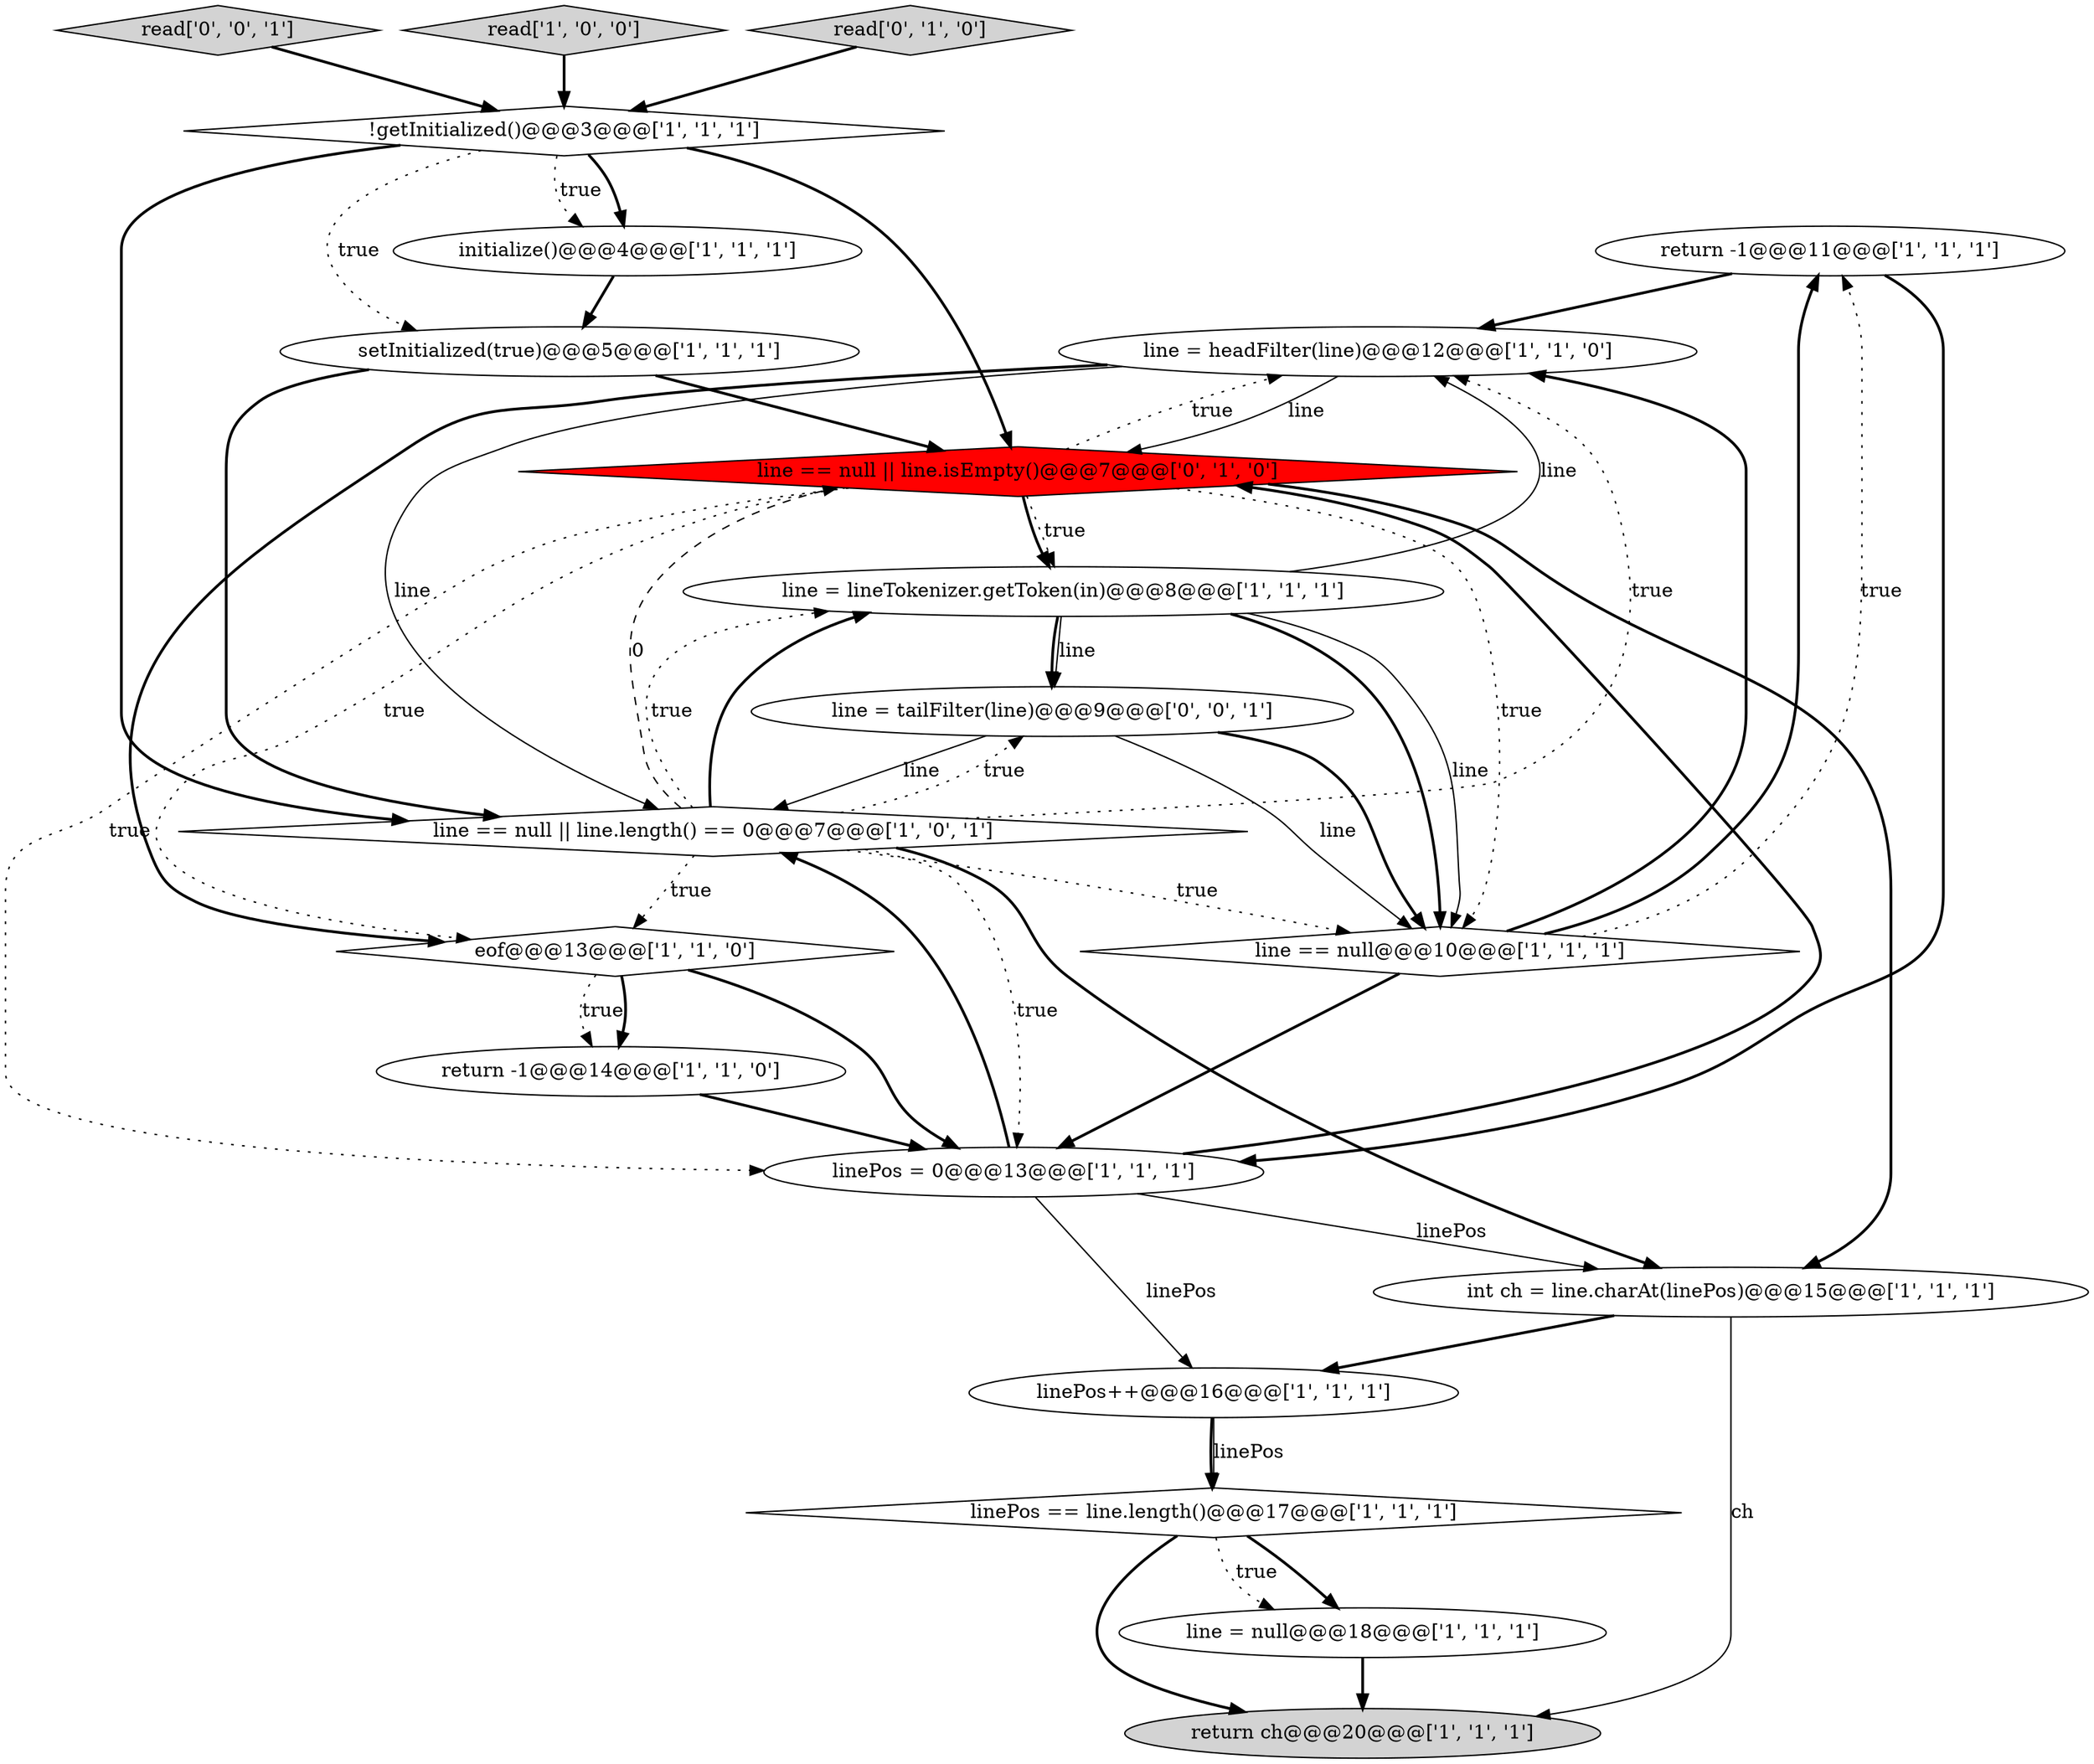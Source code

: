 digraph {
2 [style = filled, label = "return -1@@@11@@@['1', '1', '1']", fillcolor = white, shape = ellipse image = "AAA0AAABBB1BBB"];
4 [style = filled, label = "return -1@@@14@@@['1', '1', '0']", fillcolor = white, shape = ellipse image = "AAA0AAABBB1BBB"];
11 [style = filled, label = "line = lineTokenizer.getToken(in)@@@8@@@['1', '1', '1']", fillcolor = white, shape = ellipse image = "AAA0AAABBB1BBB"];
17 [style = filled, label = "line == null || line.isEmpty()@@@7@@@['0', '1', '0']", fillcolor = red, shape = diamond image = "AAA1AAABBB2BBB"];
10 [style = filled, label = "line = null@@@18@@@['1', '1', '1']", fillcolor = white, shape = ellipse image = "AAA0AAABBB1BBB"];
19 [style = filled, label = "read['0', '0', '1']", fillcolor = lightgray, shape = diamond image = "AAA0AAABBB3BBB"];
8 [style = filled, label = "line == null || line.length() == 0@@@7@@@['1', '0', '1']", fillcolor = white, shape = diamond image = "AAA0AAABBB1BBB"];
16 [style = filled, label = "int ch = line.charAt(linePos)@@@15@@@['1', '1', '1']", fillcolor = white, shape = ellipse image = "AAA0AAABBB1BBB"];
14 [style = filled, label = "read['1', '0', '0']", fillcolor = lightgray, shape = diamond image = "AAA0AAABBB1BBB"];
18 [style = filled, label = "read['0', '1', '0']", fillcolor = lightgray, shape = diamond image = "AAA0AAABBB2BBB"];
7 [style = filled, label = "return ch@@@20@@@['1', '1', '1']", fillcolor = lightgray, shape = ellipse image = "AAA0AAABBB1BBB"];
12 [style = filled, label = "line = headFilter(line)@@@12@@@['1', '1', '0']", fillcolor = white, shape = ellipse image = "AAA0AAABBB1BBB"];
13 [style = filled, label = "linePos = 0@@@13@@@['1', '1', '1']", fillcolor = white, shape = ellipse image = "AAA0AAABBB1BBB"];
9 [style = filled, label = "linePos == line.length()@@@17@@@['1', '1', '1']", fillcolor = white, shape = diamond image = "AAA0AAABBB1BBB"];
5 [style = filled, label = "eof@@@13@@@['1', '1', '0']", fillcolor = white, shape = diamond image = "AAA0AAABBB1BBB"];
3 [style = filled, label = "initialize()@@@4@@@['1', '1', '1']", fillcolor = white, shape = ellipse image = "AAA0AAABBB1BBB"];
0 [style = filled, label = "setInitialized(true)@@@5@@@['1', '1', '1']", fillcolor = white, shape = ellipse image = "AAA0AAABBB1BBB"];
15 [style = filled, label = "!getInitialized()@@@3@@@['1', '1', '1']", fillcolor = white, shape = diamond image = "AAA0AAABBB1BBB"];
1 [style = filled, label = "line == null@@@10@@@['1', '1', '1']", fillcolor = white, shape = diamond image = "AAA0AAABBB1BBB"];
20 [style = filled, label = "line = tailFilter(line)@@@9@@@['0', '0', '1']", fillcolor = white, shape = ellipse image = "AAA0AAABBB3BBB"];
6 [style = filled, label = "linePos++@@@16@@@['1', '1', '1']", fillcolor = white, shape = ellipse image = "AAA0AAABBB1BBB"];
8->16 [style = bold, label=""];
11->20 [style = bold, label=""];
12->5 [style = bold, label=""];
11->1 [style = bold, label=""];
0->17 [style = bold, label=""];
17->1 [style = dotted, label="true"];
16->6 [style = bold, label=""];
4->13 [style = bold, label=""];
18->15 [style = bold, label=""];
20->8 [style = solid, label="line"];
17->11 [style = dotted, label="true"];
12->8 [style = solid, label="line"];
11->20 [style = solid, label="line"];
9->10 [style = bold, label=""];
20->1 [style = bold, label=""];
9->7 [style = bold, label=""];
15->3 [style = bold, label=""];
15->0 [style = dotted, label="true"];
16->7 [style = solid, label="ch"];
10->7 [style = bold, label=""];
1->13 [style = bold, label=""];
17->11 [style = bold, label=""];
13->6 [style = solid, label="linePos"];
12->17 [style = solid, label="line"];
3->0 [style = bold, label=""];
5->4 [style = dotted, label="true"];
2->12 [style = bold, label=""];
2->13 [style = bold, label=""];
15->3 [style = dotted, label="true"];
8->1 [style = dotted, label="true"];
13->17 [style = bold, label=""];
15->17 [style = bold, label=""];
20->1 [style = solid, label="line"];
6->9 [style = solid, label="linePos"];
8->12 [style = dotted, label="true"];
17->12 [style = dotted, label="true"];
8->5 [style = dotted, label="true"];
11->1 [style = solid, label="line"];
5->13 [style = bold, label=""];
5->4 [style = bold, label=""];
0->8 [style = bold, label=""];
1->12 [style = bold, label=""];
8->11 [style = dotted, label="true"];
8->17 [style = dashed, label="0"];
14->15 [style = bold, label=""];
8->20 [style = dotted, label="true"];
8->13 [style = dotted, label="true"];
1->2 [style = bold, label=""];
13->8 [style = bold, label=""];
1->2 [style = dotted, label="true"];
6->9 [style = bold, label=""];
17->13 [style = dotted, label="true"];
9->10 [style = dotted, label="true"];
8->11 [style = bold, label=""];
19->15 [style = bold, label=""];
13->16 [style = solid, label="linePos"];
15->8 [style = bold, label=""];
11->12 [style = solid, label="line"];
17->16 [style = bold, label=""];
17->5 [style = dotted, label="true"];
}

